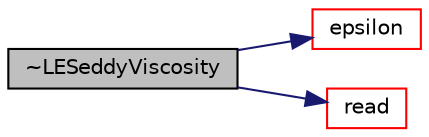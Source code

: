 digraph "~LESeddyViscosity"
{
  bgcolor="transparent";
  edge [fontname="Helvetica",fontsize="10",labelfontname="Helvetica",labelfontsize="10"];
  node [fontname="Helvetica",fontsize="10",shape=record];
  rankdir="LR";
  Node1 [label="~LESeddyViscosity",height=0.2,width=0.4,color="black", fillcolor="grey75", style="filled", fontcolor="black"];
  Node1 -> Node2 [color="midnightblue",fontsize="10",style="solid",fontname="Helvetica"];
  Node2 [label="epsilon",height=0.2,width=0.4,color="red",URL="$a01296.html#a5944a1c6c25f664f1d5048f53ad1d2a5",tooltip="Return sub-grid disipation rate. "];
  Node1 -> Node3 [color="midnightblue",fontsize="10",style="solid",fontname="Helvetica"];
  Node3 [label="read",height=0.2,width=0.4,color="red",URL="$a01296.html#af816873151ddb0126e98bb2f914d8ed5",tooltip="Read model coefficients if they have changed. "];
}
